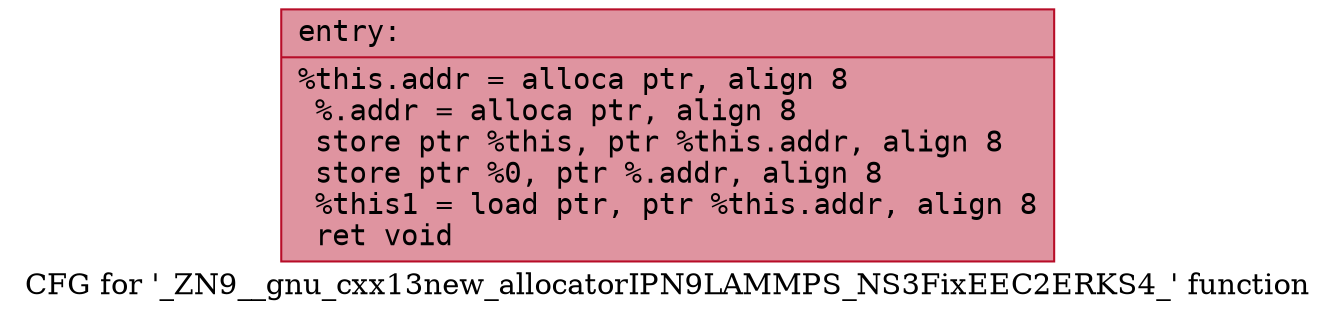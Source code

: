 digraph "CFG for '_ZN9__gnu_cxx13new_allocatorIPN9LAMMPS_NS3FixEEC2ERKS4_' function" {
	label="CFG for '_ZN9__gnu_cxx13new_allocatorIPN9LAMMPS_NS3FixEEC2ERKS4_' function";

	Node0x561f1651ddf0 [shape=record,color="#b70d28ff", style=filled, fillcolor="#b70d2870" fontname="Courier",label="{entry:\l|  %this.addr = alloca ptr, align 8\l  %.addr = alloca ptr, align 8\l  store ptr %this, ptr %this.addr, align 8\l  store ptr %0, ptr %.addr, align 8\l  %this1 = load ptr, ptr %this.addr, align 8\l  ret void\l}"];
}
